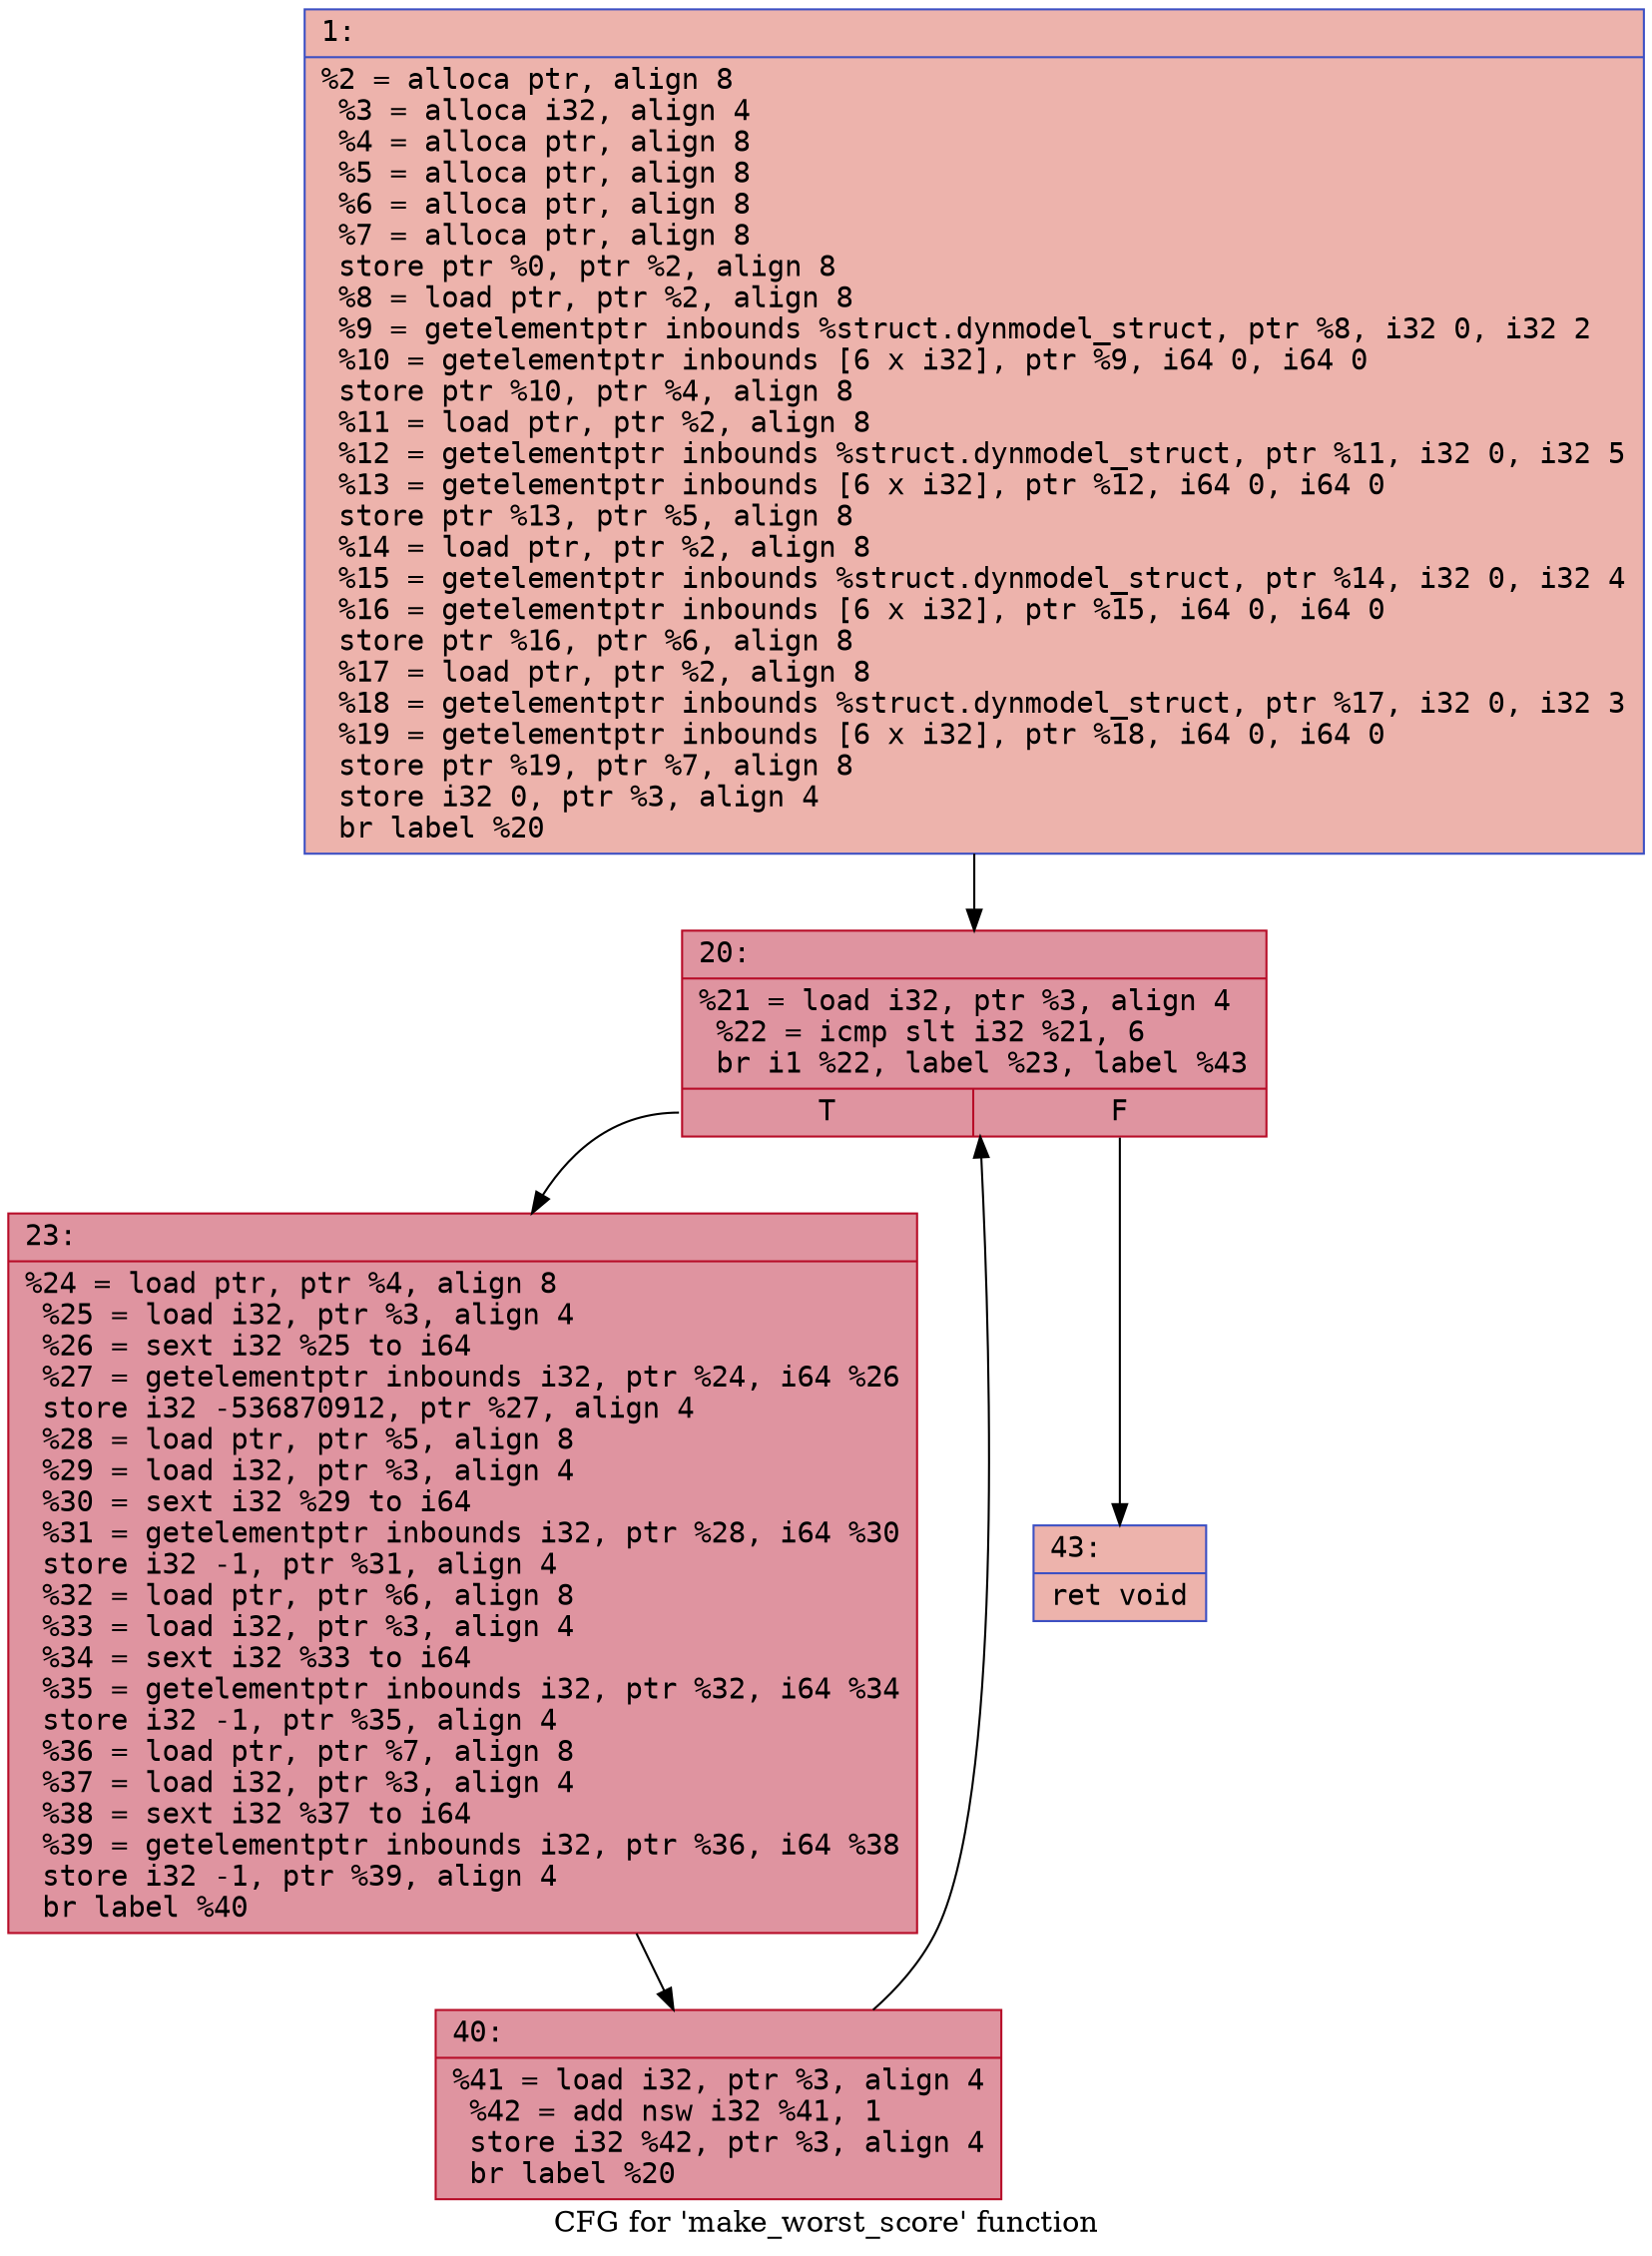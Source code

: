 digraph "CFG for 'make_worst_score' function" {
	label="CFG for 'make_worst_score' function";

	Node0x600000d37b60 [shape=record,color="#3d50c3ff", style=filled, fillcolor="#d6524470" fontname="Courier",label="{1:\l|  %2 = alloca ptr, align 8\l  %3 = alloca i32, align 4\l  %4 = alloca ptr, align 8\l  %5 = alloca ptr, align 8\l  %6 = alloca ptr, align 8\l  %7 = alloca ptr, align 8\l  store ptr %0, ptr %2, align 8\l  %8 = load ptr, ptr %2, align 8\l  %9 = getelementptr inbounds %struct.dynmodel_struct, ptr %8, i32 0, i32 2\l  %10 = getelementptr inbounds [6 x i32], ptr %9, i64 0, i64 0\l  store ptr %10, ptr %4, align 8\l  %11 = load ptr, ptr %2, align 8\l  %12 = getelementptr inbounds %struct.dynmodel_struct, ptr %11, i32 0, i32 5\l  %13 = getelementptr inbounds [6 x i32], ptr %12, i64 0, i64 0\l  store ptr %13, ptr %5, align 8\l  %14 = load ptr, ptr %2, align 8\l  %15 = getelementptr inbounds %struct.dynmodel_struct, ptr %14, i32 0, i32 4\l  %16 = getelementptr inbounds [6 x i32], ptr %15, i64 0, i64 0\l  store ptr %16, ptr %6, align 8\l  %17 = load ptr, ptr %2, align 8\l  %18 = getelementptr inbounds %struct.dynmodel_struct, ptr %17, i32 0, i32 3\l  %19 = getelementptr inbounds [6 x i32], ptr %18, i64 0, i64 0\l  store ptr %19, ptr %7, align 8\l  store i32 0, ptr %3, align 4\l  br label %20\l}"];
	Node0x600000d37b60 -> Node0x600000d37bb0[tooltip="1 -> 20\nProbability 100.00%" ];
	Node0x600000d37bb0 [shape=record,color="#b70d28ff", style=filled, fillcolor="#b70d2870" fontname="Courier",label="{20:\l|  %21 = load i32, ptr %3, align 4\l  %22 = icmp slt i32 %21, 6\l  br i1 %22, label %23, label %43\l|{<s0>T|<s1>F}}"];
	Node0x600000d37bb0:s0 -> Node0x600000d37c00[tooltip="20 -> 23\nProbability 96.88%" ];
	Node0x600000d37bb0:s1 -> Node0x600000d37ca0[tooltip="20 -> 43\nProbability 3.12%" ];
	Node0x600000d37c00 [shape=record,color="#b70d28ff", style=filled, fillcolor="#b70d2870" fontname="Courier",label="{23:\l|  %24 = load ptr, ptr %4, align 8\l  %25 = load i32, ptr %3, align 4\l  %26 = sext i32 %25 to i64\l  %27 = getelementptr inbounds i32, ptr %24, i64 %26\l  store i32 -536870912, ptr %27, align 4\l  %28 = load ptr, ptr %5, align 8\l  %29 = load i32, ptr %3, align 4\l  %30 = sext i32 %29 to i64\l  %31 = getelementptr inbounds i32, ptr %28, i64 %30\l  store i32 -1, ptr %31, align 4\l  %32 = load ptr, ptr %6, align 8\l  %33 = load i32, ptr %3, align 4\l  %34 = sext i32 %33 to i64\l  %35 = getelementptr inbounds i32, ptr %32, i64 %34\l  store i32 -1, ptr %35, align 4\l  %36 = load ptr, ptr %7, align 8\l  %37 = load i32, ptr %3, align 4\l  %38 = sext i32 %37 to i64\l  %39 = getelementptr inbounds i32, ptr %36, i64 %38\l  store i32 -1, ptr %39, align 4\l  br label %40\l}"];
	Node0x600000d37c00 -> Node0x600000d37c50[tooltip="23 -> 40\nProbability 100.00%" ];
	Node0x600000d37c50 [shape=record,color="#b70d28ff", style=filled, fillcolor="#b70d2870" fontname="Courier",label="{40:\l|  %41 = load i32, ptr %3, align 4\l  %42 = add nsw i32 %41, 1\l  store i32 %42, ptr %3, align 4\l  br label %20\l}"];
	Node0x600000d37c50 -> Node0x600000d37bb0[tooltip="40 -> 20\nProbability 100.00%" ];
	Node0x600000d37ca0 [shape=record,color="#3d50c3ff", style=filled, fillcolor="#d6524470" fontname="Courier",label="{43:\l|  ret void\l}"];
}
